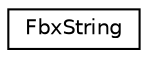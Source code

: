 digraph "クラス階層図"
{
  edge [fontname="Helvetica",fontsize="10",labelfontname="Helvetica",labelfontsize="10"];
  node [fontname="Helvetica",fontsize="10",shape=record];
  rankdir="LR";
  Node0 [label="FbxString",height=0.2,width=0.4,color="black", fillcolor="white", style="filled",URL="$class_fbx_string.html"];
}
